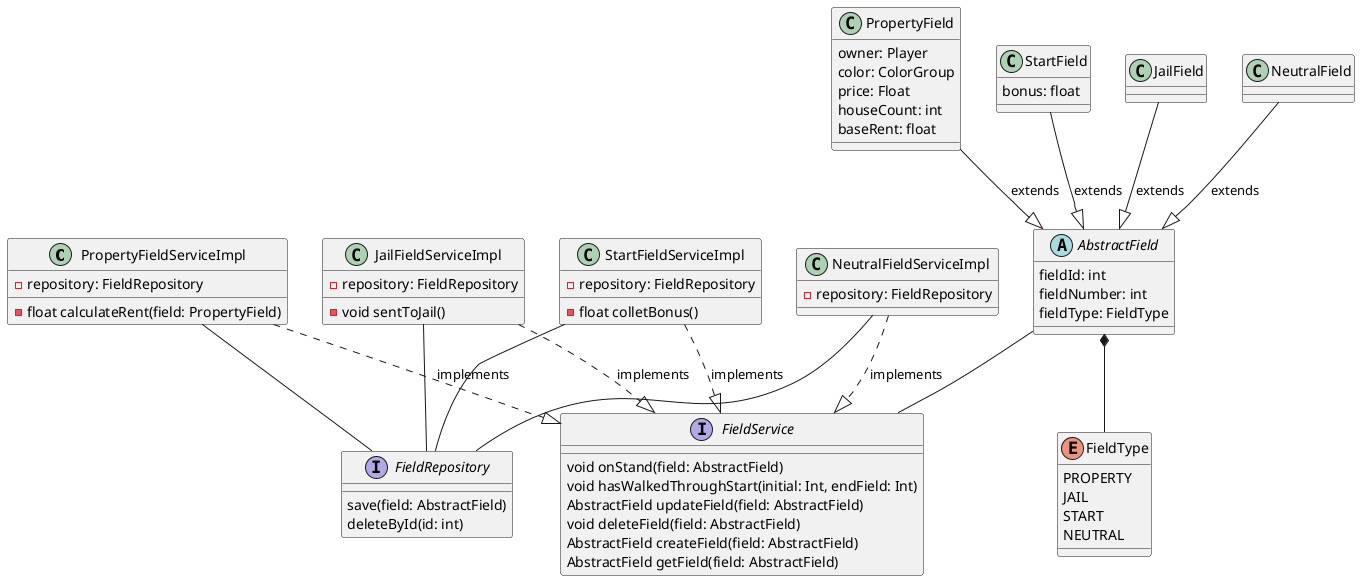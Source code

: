 @startuml

PropertyFieldServiceImpl ..|> FieldService : implements
NeutralFieldServiceImpl ..|> FieldService : implements
StartFieldServiceImpl ..|> FieldService : implements
JailFieldServiceImpl ..|> FieldService : implements

PropertyField --|> AbstractField : extends
StartField --|> AbstractField : extends
JailField --|> AbstractField : extends
NeutralField --|> AbstractField : extends

PropertyFieldServiceImpl -- FieldRepository
NeutralFieldServiceImpl -- FieldRepository
StartFieldServiceImpl -- FieldRepository
JailFieldServiceImpl -- FieldRepository

AbstractField *-- FieldType

AbstractField -- FieldService

abstract class AbstractField {
 fieldId: int
 fieldNumber: int
 fieldType: FieldType
}

class PropertyField {
 owner: Player
 color: ColorGroup
 price: Float
 houseCount: int
 baseRent: float
}

class NeutralField {
}

class StartField {
  bonus: float
}

class JailField {
}

enum FieldType {
  PROPERTY
  JAIL
  START
  NEUTRAL
}

interface FieldService {
 void onStand(field: AbstractField)
 void hasWalkedThroughStart(initial: Int, endField: Int)
 AbstractField updateField(field: AbstractField)
 void deleteField(field: AbstractField)
 AbstractField createField(field: AbstractField)
 AbstractField getField(field: AbstractField)
}

interface FieldRepository {
  save(field: AbstractField)
  deleteById(id: int)
}

class PropertyFieldServiceImpl {
   - repository: FieldRepository
   - float calculateRent(field: PropertyField)
}

class NeutralFieldServiceImpl {
   - repository: FieldRepository
}

class StartFieldServiceImpl {
   - repository: FieldRepository
   - float colletBonus()
}

class JailFieldServiceImpl {
   - repository: FieldRepository
   - void sentToJail()
}

@enduml
